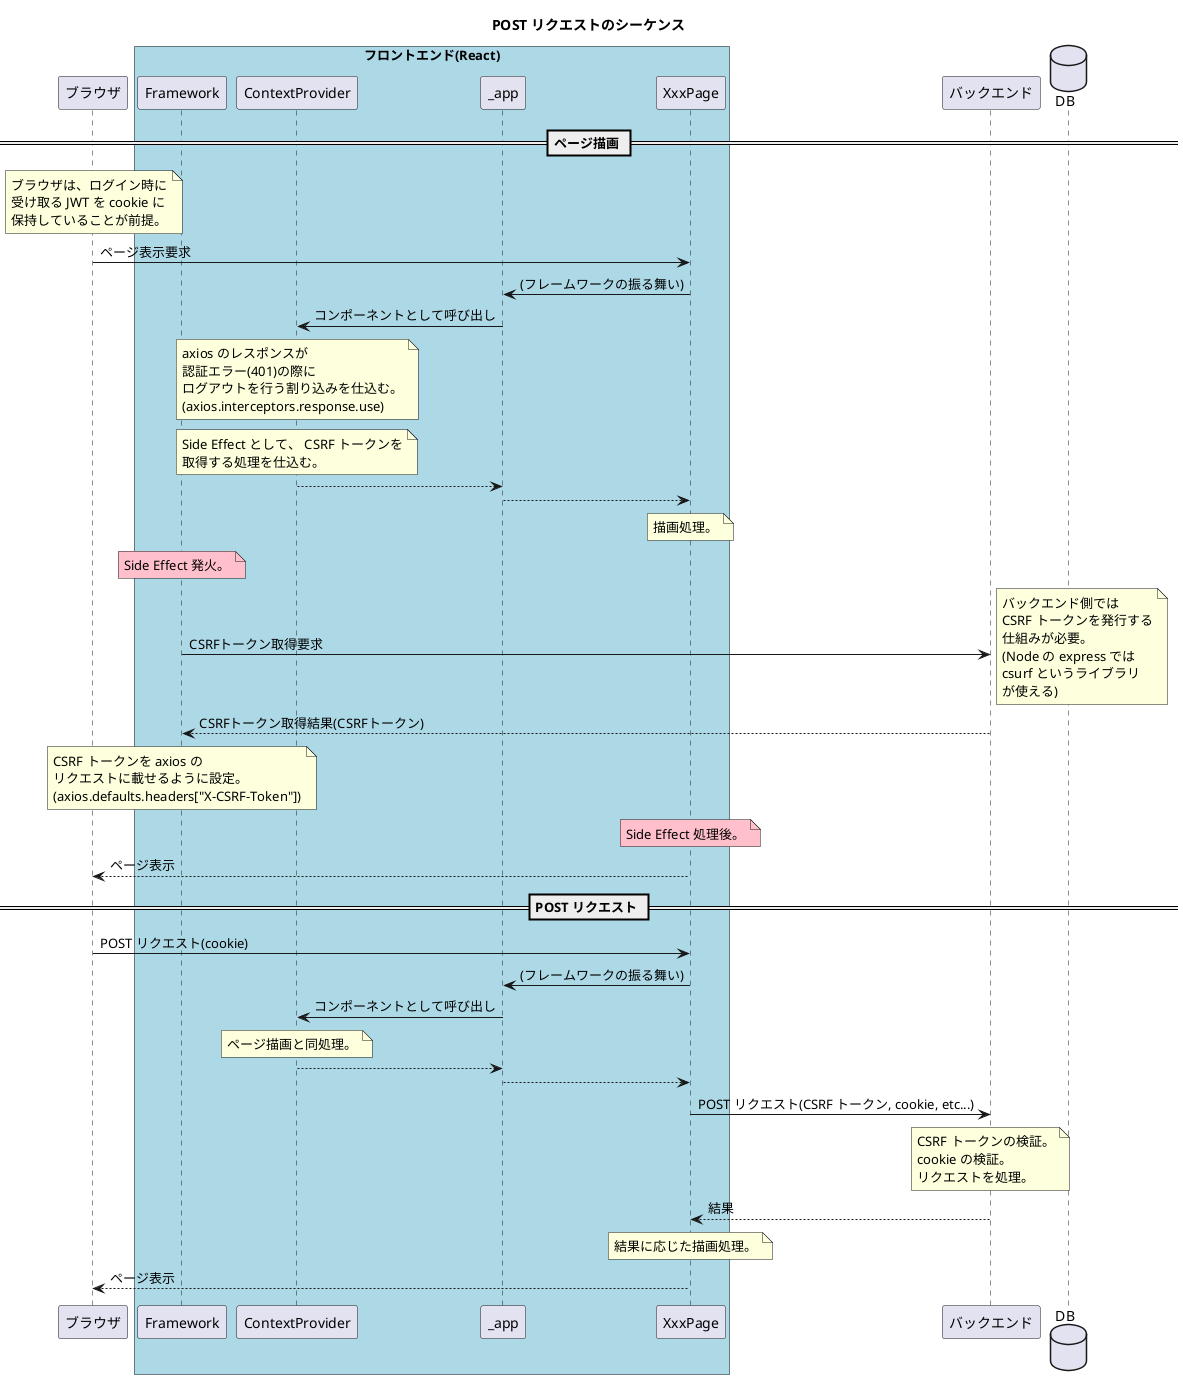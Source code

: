 @startuml authentication

title POST リクエストのシーケンス

participant ブラウザ as browser

box "フロントエンド(React)" #LightBlue
participant Framework as fw
participant ContextProvider as context
participant _app as app
participant XxxPage as xxxpage
end box

participant バックエンド as backend
database DB as db

== ページ描画 ==

note over browser
ブラウザは、ログイン時に
受け取る JWT を cookie に
保持していることが前提。
end note

browser -> xxxpage : ページ表示要求

xxxpage -> app : (フレームワークの振る舞い)

app -> context : コンポーネントとして呼び出し
note over context
axios のレスポンスが
認証エラー(401)の際に
ログアウトを行う割り込みを仕込む。
(axios.interceptors.response.use)
end note

note over context
Side Effect として、 CSRF トークンを
取得する処理を仕込む。
end note

app <-- context

xxxpage <-- app
note over xxxpage
描画処理。
end note

note over fw #Pink
Side Effect 発火。
end note

fw -> backend : CSRFトークン取得要求
note right
バックエンド側では
CSRF トークンを発行する
仕組みが必要。
(Node の express では
csurf というライブラリ
が使える)
end note

fw <-- backend : CSRFトークン取得結果(CSRFトークン)

note over fw
CSRF トークンを axios の
リクエストに載せるように設定。
(axios.defaults.headers["X-CSRF-Token"])
end note

note over xxxpage #Pink
Side Effect 処理後。
end note

browser <-- xxxpage : ページ表示

== POST リクエスト ==

browser -> xxxpage : POST リクエスト(cookie)

xxxpage -> app : (フレームワークの振る舞い)

app -> context : コンポーネントとして呼び出し
note over context
ページ描画と同処理。
end note

app <-- context

xxxpage <-- app

xxxpage -> backend : POST リクエスト(CSRF トークン, cookie, etc...)
note over backend
CSRF トークンの検証。
cookie の検証。
リクエストを処理。
end note

xxxpage <-- backend : 結果

note over xxxpage
結果に応じた描画処理。
end note

browser <-- xxxpage : ページ表示

@enduml
